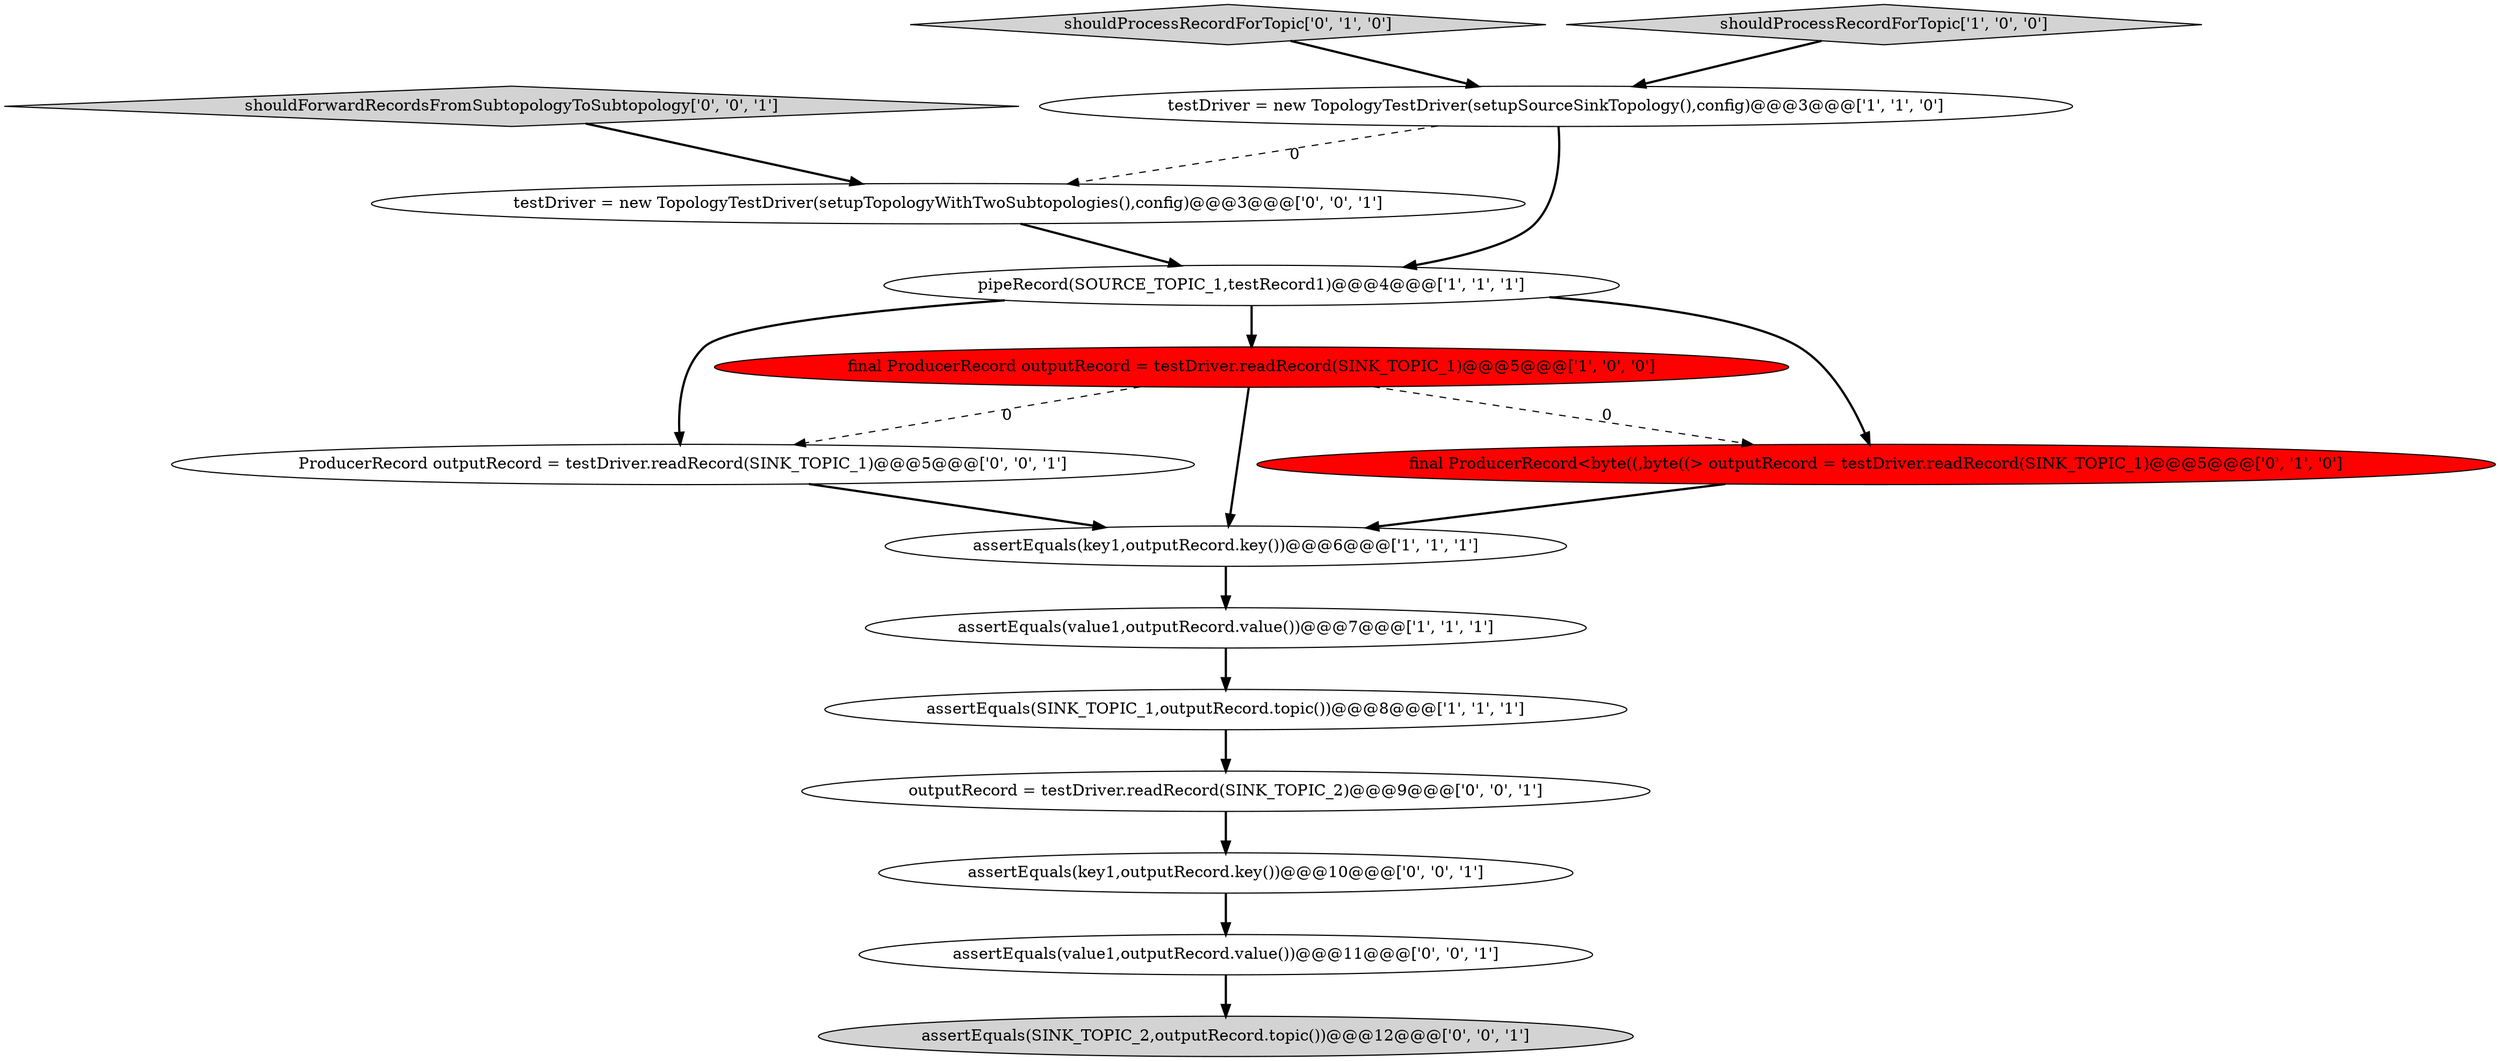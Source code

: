 digraph {
1 [style = filled, label = "assertEquals(value1,outputRecord.value())@@@7@@@['1', '1', '1']", fillcolor = white, shape = ellipse image = "AAA0AAABBB1BBB"];
2 [style = filled, label = "final ProducerRecord outputRecord = testDriver.readRecord(SINK_TOPIC_1)@@@5@@@['1', '0', '0']", fillcolor = red, shape = ellipse image = "AAA1AAABBB1BBB"];
13 [style = filled, label = "ProducerRecord outputRecord = testDriver.readRecord(SINK_TOPIC_1)@@@5@@@['0', '0', '1']", fillcolor = white, shape = ellipse image = "AAA0AAABBB3BBB"];
12 [style = filled, label = "shouldForwardRecordsFromSubtopologyToSubtopology['0', '0', '1']", fillcolor = lightgray, shape = diamond image = "AAA0AAABBB3BBB"];
5 [style = filled, label = "assertEquals(SINK_TOPIC_1,outputRecord.topic())@@@8@@@['1', '1', '1']", fillcolor = white, shape = ellipse image = "AAA0AAABBB1BBB"];
9 [style = filled, label = "assertEquals(value1,outputRecord.value())@@@11@@@['0', '0', '1']", fillcolor = white, shape = ellipse image = "AAA0AAABBB3BBB"];
4 [style = filled, label = "testDriver = new TopologyTestDriver(setupSourceSinkTopology(),config)@@@3@@@['1', '1', '0']", fillcolor = white, shape = ellipse image = "AAA0AAABBB1BBB"];
6 [style = filled, label = "assertEquals(key1,outputRecord.key())@@@6@@@['1', '1', '1']", fillcolor = white, shape = ellipse image = "AAA0AAABBB1BBB"];
8 [style = filled, label = "shouldProcessRecordForTopic['0', '1', '0']", fillcolor = lightgray, shape = diamond image = "AAA0AAABBB2BBB"];
14 [style = filled, label = "outputRecord = testDriver.readRecord(SINK_TOPIC_2)@@@9@@@['0', '0', '1']", fillcolor = white, shape = ellipse image = "AAA0AAABBB3BBB"];
3 [style = filled, label = "shouldProcessRecordForTopic['1', '0', '0']", fillcolor = lightgray, shape = diamond image = "AAA0AAABBB1BBB"];
7 [style = filled, label = "final ProducerRecord<byte((,byte((> outputRecord = testDriver.readRecord(SINK_TOPIC_1)@@@5@@@['0', '1', '0']", fillcolor = red, shape = ellipse image = "AAA1AAABBB2BBB"];
15 [style = filled, label = "assertEquals(SINK_TOPIC_2,outputRecord.topic())@@@12@@@['0', '0', '1']", fillcolor = lightgray, shape = ellipse image = "AAA0AAABBB3BBB"];
0 [style = filled, label = "pipeRecord(SOURCE_TOPIC_1,testRecord1)@@@4@@@['1', '1', '1']", fillcolor = white, shape = ellipse image = "AAA0AAABBB1BBB"];
10 [style = filled, label = "testDriver = new TopologyTestDriver(setupTopologyWithTwoSubtopologies(),config)@@@3@@@['0', '0', '1']", fillcolor = white, shape = ellipse image = "AAA0AAABBB3BBB"];
11 [style = filled, label = "assertEquals(key1,outputRecord.key())@@@10@@@['0', '0', '1']", fillcolor = white, shape = ellipse image = "AAA0AAABBB3BBB"];
1->5 [style = bold, label=""];
6->1 [style = bold, label=""];
12->10 [style = bold, label=""];
8->4 [style = bold, label=""];
13->6 [style = bold, label=""];
5->14 [style = bold, label=""];
0->13 [style = bold, label=""];
4->10 [style = dashed, label="0"];
2->7 [style = dashed, label="0"];
11->9 [style = bold, label=""];
14->11 [style = bold, label=""];
3->4 [style = bold, label=""];
2->6 [style = bold, label=""];
9->15 [style = bold, label=""];
2->13 [style = dashed, label="0"];
10->0 [style = bold, label=""];
7->6 [style = bold, label=""];
4->0 [style = bold, label=""];
0->2 [style = bold, label=""];
0->7 [style = bold, label=""];
}
